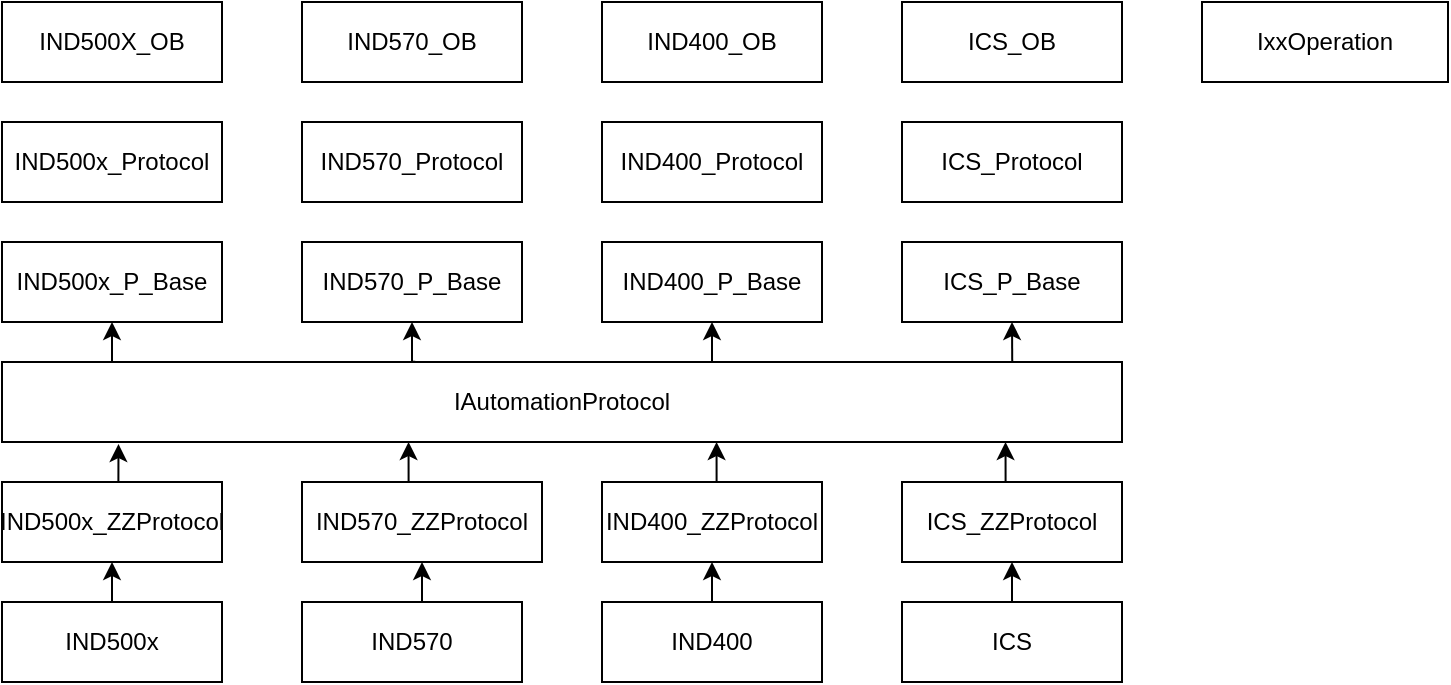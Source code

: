 <mxfile version="20.2.0" type="github">
  <diagram id="ZTMRkwRH3Y6STqkpY4_5" name="第 1 页">
    <mxGraphModel dx="1011" dy="935" grid="1" gridSize="10" guides="1" tooltips="1" connect="1" arrows="1" fold="1" page="1" pageScale="1" pageWidth="827" pageHeight="1169" math="0" shadow="0">
      <root>
        <mxCell id="0" />
        <mxCell id="1" parent="0" />
        <mxCell id="6fKO2jBU-R8SY8L-EKMl-38" style="edgeStyle=orthogonalEdgeStyle;rounded=0;orthogonalLoop=1;jettySize=auto;html=1;exitX=0.5;exitY=0;exitDx=0;exitDy=0;entryX=0.5;entryY=1;entryDx=0;entryDy=0;" edge="1" parent="1" source="6fKO2jBU-R8SY8L-EKMl-3" target="6fKO2jBU-R8SY8L-EKMl-10">
          <mxGeometry relative="1" as="geometry" />
        </mxCell>
        <mxCell id="6fKO2jBU-R8SY8L-EKMl-3" value="IND500x" style="rounded=0;whiteSpace=wrap;html=1;" vertex="1" parent="1">
          <mxGeometry x="90" y="560" width="110" height="40" as="geometry" />
        </mxCell>
        <mxCell id="6fKO2jBU-R8SY8L-EKMl-40" style="edgeStyle=orthogonalEdgeStyle;rounded=0;orthogonalLoop=1;jettySize=auto;html=1;exitX=0.5;exitY=0;exitDx=0;exitDy=0;entryX=0.5;entryY=1;entryDx=0;entryDy=0;" edge="1" parent="1" source="6fKO2jBU-R8SY8L-EKMl-4" target="6fKO2jBU-R8SY8L-EKMl-11">
          <mxGeometry relative="1" as="geometry" />
        </mxCell>
        <mxCell id="6fKO2jBU-R8SY8L-EKMl-4" value="IND570" style="rounded=0;whiteSpace=wrap;html=1;" vertex="1" parent="1">
          <mxGeometry x="240" y="560" width="110" height="40" as="geometry" />
        </mxCell>
        <mxCell id="6fKO2jBU-R8SY8L-EKMl-43" style="edgeStyle=orthogonalEdgeStyle;rounded=0;orthogonalLoop=1;jettySize=auto;html=1;exitX=0.5;exitY=0;exitDx=0;exitDy=0;entryX=0.5;entryY=1;entryDx=0;entryDy=0;" edge="1" parent="1" source="6fKO2jBU-R8SY8L-EKMl-5" target="6fKO2jBU-R8SY8L-EKMl-12">
          <mxGeometry relative="1" as="geometry" />
        </mxCell>
        <mxCell id="6fKO2jBU-R8SY8L-EKMl-5" value="IND400" style="rounded=0;whiteSpace=wrap;html=1;" vertex="1" parent="1">
          <mxGeometry x="390" y="560" width="110" height="40" as="geometry" />
        </mxCell>
        <mxCell id="6fKO2jBU-R8SY8L-EKMl-44" style="edgeStyle=orthogonalEdgeStyle;rounded=0;orthogonalLoop=1;jettySize=auto;html=1;exitX=0.5;exitY=0;exitDx=0;exitDy=0;entryX=0.5;entryY=1;entryDx=0;entryDy=0;" edge="1" parent="1" source="6fKO2jBU-R8SY8L-EKMl-7" target="6fKO2jBU-R8SY8L-EKMl-13">
          <mxGeometry relative="1" as="geometry" />
        </mxCell>
        <mxCell id="6fKO2jBU-R8SY8L-EKMl-7" value="ICS" style="rounded=0;whiteSpace=wrap;html=1;" vertex="1" parent="1">
          <mxGeometry x="540" y="560" width="110" height="40" as="geometry" />
        </mxCell>
        <mxCell id="6fKO2jBU-R8SY8L-EKMl-49" style="edgeStyle=orthogonalEdgeStyle;rounded=0;orthogonalLoop=1;jettySize=auto;html=1;exitX=0.5;exitY=0;exitDx=0;exitDy=0;entryX=0.104;entryY=1.025;entryDx=0;entryDy=0;entryPerimeter=0;" edge="1" parent="1" source="6fKO2jBU-R8SY8L-EKMl-10" target="6fKO2jBU-R8SY8L-EKMl-14">
          <mxGeometry relative="1" as="geometry" />
        </mxCell>
        <mxCell id="6fKO2jBU-R8SY8L-EKMl-10" value="IND500x_ZZProtocol" style="rounded=0;whiteSpace=wrap;html=1;" vertex="1" parent="1">
          <mxGeometry x="90" y="500" width="110" height="40" as="geometry" />
        </mxCell>
        <mxCell id="6fKO2jBU-R8SY8L-EKMl-47" style="edgeStyle=orthogonalEdgeStyle;rounded=0;orthogonalLoop=1;jettySize=auto;html=1;exitX=0.5;exitY=0;exitDx=0;exitDy=0;entryX=0.363;entryY=1;entryDx=0;entryDy=0;entryPerimeter=0;" edge="1" parent="1" source="6fKO2jBU-R8SY8L-EKMl-11" target="6fKO2jBU-R8SY8L-EKMl-14">
          <mxGeometry relative="1" as="geometry" />
        </mxCell>
        <mxCell id="6fKO2jBU-R8SY8L-EKMl-11" value="IND570_ZZProtocol" style="rounded=0;whiteSpace=wrap;html=1;" vertex="1" parent="1">
          <mxGeometry x="240" y="500" width="120" height="40" as="geometry" />
        </mxCell>
        <mxCell id="6fKO2jBU-R8SY8L-EKMl-46" style="edgeStyle=orthogonalEdgeStyle;rounded=0;orthogonalLoop=1;jettySize=auto;html=1;exitX=0.5;exitY=0;exitDx=0;exitDy=0;entryX=0.638;entryY=1;entryDx=0;entryDy=0;entryPerimeter=0;" edge="1" parent="1" source="6fKO2jBU-R8SY8L-EKMl-12" target="6fKO2jBU-R8SY8L-EKMl-14">
          <mxGeometry relative="1" as="geometry" />
        </mxCell>
        <mxCell id="6fKO2jBU-R8SY8L-EKMl-12" value="IND400_ZZProtocol" style="rounded=0;whiteSpace=wrap;html=1;" vertex="1" parent="1">
          <mxGeometry x="390" y="500" width="110" height="40" as="geometry" />
        </mxCell>
        <mxCell id="6fKO2jBU-R8SY8L-EKMl-45" style="edgeStyle=orthogonalEdgeStyle;rounded=0;orthogonalLoop=1;jettySize=auto;html=1;exitX=0.5;exitY=0;exitDx=0;exitDy=0;entryX=0.896;entryY=1;entryDx=0;entryDy=0;entryPerimeter=0;" edge="1" parent="1" source="6fKO2jBU-R8SY8L-EKMl-13" target="6fKO2jBU-R8SY8L-EKMl-14">
          <mxGeometry relative="1" as="geometry" />
        </mxCell>
        <mxCell id="6fKO2jBU-R8SY8L-EKMl-13" value="ICS_ZZProtocol" style="rounded=0;whiteSpace=wrap;html=1;" vertex="1" parent="1">
          <mxGeometry x="540" y="500" width="110" height="40" as="geometry" />
        </mxCell>
        <mxCell id="6fKO2jBU-R8SY8L-EKMl-14" value="IAutomationProtocol" style="rounded=0;whiteSpace=wrap;html=1;" vertex="1" parent="1">
          <mxGeometry x="90" y="440" width="560" height="40" as="geometry" />
        </mxCell>
        <mxCell id="6fKO2jBU-R8SY8L-EKMl-51" style="edgeStyle=orthogonalEdgeStyle;rounded=0;orthogonalLoop=1;jettySize=auto;html=1;entryX=0.5;entryY=1;entryDx=0;entryDy=0;" edge="1" parent="1" target="6fKO2jBU-R8SY8L-EKMl-15">
          <mxGeometry relative="1" as="geometry">
            <mxPoint x="145" y="440" as="sourcePoint" />
          </mxGeometry>
        </mxCell>
        <mxCell id="6fKO2jBU-R8SY8L-EKMl-15" value="IND500x_P_Base" style="rounded=0;whiteSpace=wrap;html=1;" vertex="1" parent="1">
          <mxGeometry x="90" y="380" width="110" height="40" as="geometry" />
        </mxCell>
        <mxCell id="6fKO2jBU-R8SY8L-EKMl-54" style="edgeStyle=orthogonalEdgeStyle;rounded=0;orthogonalLoop=1;jettySize=auto;html=1;exitX=0.369;exitY=-0.003;exitDx=0;exitDy=0;entryX=0.5;entryY=1;entryDx=0;entryDy=0;exitPerimeter=0;" edge="1" parent="1" source="6fKO2jBU-R8SY8L-EKMl-14" target="6fKO2jBU-R8SY8L-EKMl-16">
          <mxGeometry relative="1" as="geometry" />
        </mxCell>
        <mxCell id="6fKO2jBU-R8SY8L-EKMl-16" value="IND570_P_Base" style="rounded=0;whiteSpace=wrap;html=1;" vertex="1" parent="1">
          <mxGeometry x="240" y="380" width="110" height="40" as="geometry" />
        </mxCell>
        <mxCell id="6fKO2jBU-R8SY8L-EKMl-55" style="edgeStyle=orthogonalEdgeStyle;rounded=0;orthogonalLoop=1;jettySize=auto;html=1;entryX=0.5;entryY=1;entryDx=0;entryDy=0;" edge="1" parent="1" target="6fKO2jBU-R8SY8L-EKMl-17">
          <mxGeometry relative="1" as="geometry">
            <mxPoint x="445" y="440" as="sourcePoint" />
          </mxGeometry>
        </mxCell>
        <mxCell id="6fKO2jBU-R8SY8L-EKMl-17" value="IND400_P_Base" style="rounded=0;whiteSpace=wrap;html=1;" vertex="1" parent="1">
          <mxGeometry x="390" y="380" width="110" height="40" as="geometry" />
        </mxCell>
        <mxCell id="6fKO2jBU-R8SY8L-EKMl-56" style="edgeStyle=orthogonalEdgeStyle;rounded=0;orthogonalLoop=1;jettySize=auto;html=1;exitX=0.902;exitY=0;exitDx=0;exitDy=0;entryX=0.5;entryY=1;entryDx=0;entryDy=0;exitPerimeter=0;" edge="1" parent="1" source="6fKO2jBU-R8SY8L-EKMl-14" target="6fKO2jBU-R8SY8L-EKMl-18">
          <mxGeometry relative="1" as="geometry" />
        </mxCell>
        <mxCell id="6fKO2jBU-R8SY8L-EKMl-18" value="ICS_P_Base" style="rounded=0;whiteSpace=wrap;html=1;" vertex="1" parent="1">
          <mxGeometry x="540" y="380" width="110" height="40" as="geometry" />
        </mxCell>
        <mxCell id="6fKO2jBU-R8SY8L-EKMl-19" value="IND500x_Protocol" style="rounded=0;whiteSpace=wrap;html=1;" vertex="1" parent="1">
          <mxGeometry x="90" y="320" width="110" height="40" as="geometry" />
        </mxCell>
        <mxCell id="6fKO2jBU-R8SY8L-EKMl-21" value="IND570_Protocol" style="rounded=0;whiteSpace=wrap;html=1;" vertex="1" parent="1">
          <mxGeometry x="240" y="320" width="110" height="40" as="geometry" />
        </mxCell>
        <mxCell id="6fKO2jBU-R8SY8L-EKMl-22" value="IND400_Protocol" style="rounded=0;whiteSpace=wrap;html=1;" vertex="1" parent="1">
          <mxGeometry x="390" y="320" width="110" height="40" as="geometry" />
        </mxCell>
        <mxCell id="6fKO2jBU-R8SY8L-EKMl-23" value="ICS_Protocol" style="rounded=0;whiteSpace=wrap;html=1;" vertex="1" parent="1">
          <mxGeometry x="540" y="320" width="110" height="40" as="geometry" />
        </mxCell>
        <mxCell id="6fKO2jBU-R8SY8L-EKMl-24" value="IND500X_OB" style="rounded=0;whiteSpace=wrap;html=1;" vertex="1" parent="1">
          <mxGeometry x="90" y="260" width="110" height="40" as="geometry" />
        </mxCell>
        <mxCell id="6fKO2jBU-R8SY8L-EKMl-25" value="IND570_OB" style="rounded=0;whiteSpace=wrap;html=1;" vertex="1" parent="1">
          <mxGeometry x="240" y="260" width="110" height="40" as="geometry" />
        </mxCell>
        <mxCell id="6fKO2jBU-R8SY8L-EKMl-26" value="IND400_OB" style="rounded=0;whiteSpace=wrap;html=1;" vertex="1" parent="1">
          <mxGeometry x="390" y="260" width="110" height="40" as="geometry" />
        </mxCell>
        <mxCell id="6fKO2jBU-R8SY8L-EKMl-27" value="ICS_OB" style="rounded=0;whiteSpace=wrap;html=1;" vertex="1" parent="1">
          <mxGeometry x="540" y="260" width="110" height="40" as="geometry" />
        </mxCell>
        <mxCell id="6fKO2jBU-R8SY8L-EKMl-30" value="IxxOperation" style="rounded=0;whiteSpace=wrap;html=1;" vertex="1" parent="1">
          <mxGeometry x="690" y="260" width="123" height="40" as="geometry" />
        </mxCell>
      </root>
    </mxGraphModel>
  </diagram>
</mxfile>
